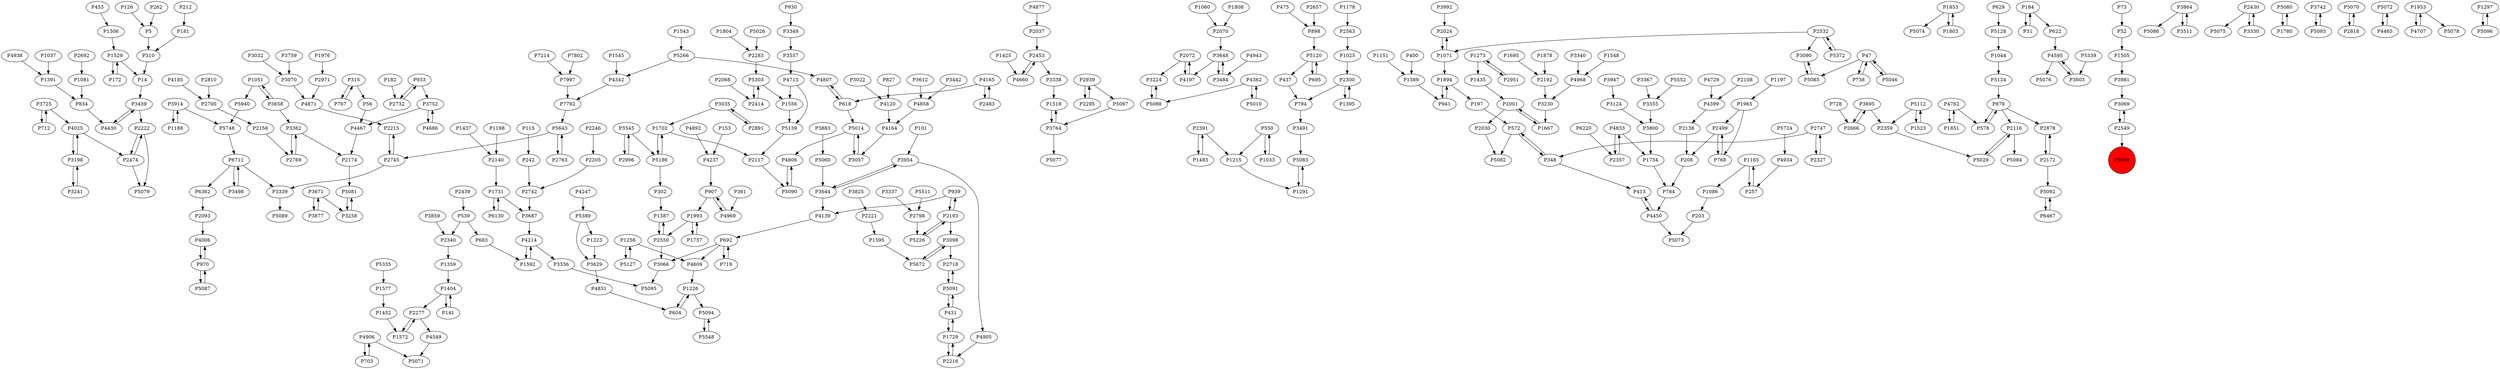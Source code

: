 digraph {
	P181 -> P310
	P1306 -> P1529
	P2971 -> P4871
	P3022 -> P4120
	P1256 -> P5127
	P4877 -> P2037
	P2072 -> P4197
	P5303 -> P1556
	P2300 -> P1395
	P1702 -> P5186
	P1731 -> P3687
	P3992 -> P2024
	P1165 -> P257
	P4450 -> P5073
	P172 -> P1529
	P437 -> P794
	P2327 -> P2747
	P939 -> P2193
	P242 -> P2742
	P2300 -> P794
	P1853 -> P5074
	P604 -> P1226
	P1197 -> P1965
	P3491 -> P5083
	P4197 -> P2072
	P618 -> P5014
	P2192 -> P3230
	P3339 -> P5089
	P2747 -> P2327
	P5548 -> P5094
	P1425 -> P4660
	P1804 -> P2283
	P3648 -> P4197
	P2700 -> P2158
	P3198 -> P4025
	P3658 -> P3362
	P2222 -> P2474
	P4871 -> P2215
	P203 -> P5073
	P4729 -> P4399
	P3258 -> P5081
	P212 -> P181
	P2108 -> P4399
	P2763 -> P5643
	P5266 -> P4807
	P3362 -> P2769
	P970 -> P5087
	P3883 -> P5060
	P1894 -> P197
	P2295 -> P2939
	P5128 -> P1044
	P4968 -> P3230
	P1993 -> P1757
	P5643 -> P2745
	P184 -> P31
	P1731 -> P6130
	P2222 -> P5079
	P1505 -> P3981
	P572 -> P5082
	P5087 -> P970
	P6711 -> P3339
	P2439 -> P539
	P184 -> P622
	P1404 -> P141
	P2070 -> P3648
	P5120 -> P437
	P1878 -> P2192
	P1894 -> P941
	P4833 -> P1734
	P3069 -> P2549
	P2221 -> P1595
	P2072 -> P3224
	P3864 -> P5086
	P2430 -> P5075
	P2666 -> P3695
	P141 -> P1404
	P1965 -> P768
	P2939 -> P5097
	P1437 -> P2140
	P827 -> P4120
	P5060 -> P3644
	P3981 -> P3069
	P2277 -> P4549
	P5080 -> P1780
	P3914 -> P1188
	P728 -> P2666
	P618 -> P4807
	P431 -> P1729
	P2499 -> P768
	P1044 -> P5124
	P2532 -> P5372
	P3511 -> P3864
	P126 -> P5
	P262 -> P5
	P1188 -> P3914
	P5029 -> P2116
	P5112 -> P2359
	P3545 -> P2996
	P5335 -> P1577
	P6362 -> P2093
	P4120 -> P4164
	P1273 -> P1435
	P3644 -> P3954
	P5097 -> P3764
	P2549 -> P3069
	P4237 -> P907
	P4214 -> P1592
	P1071 -> P1894
	P1572 -> P2277
	P1256 -> P4609
	P52 -> P1505
	P5748 -> P6711
	P208 -> P784
	P794 -> P3491
	P2563 -> P1025
	P907 -> P1993
	P1729 -> P431
	P1757 -> P1993
	P3338 -> P1518
	P2745 -> P3339
	P784 -> P4450
	P5226 -> P2193
	P2340 -> P1359
	P4549 -> P5071
	P1483 -> P2391
	P3337 -> P2798
	P4943 -> P3484
	P257 -> P1165
	P4833 -> P2357
	P101 -> P3954
	P3742 -> P5093
	P453 -> P1306
	P5266 -> P4342
	P1548 -> P4968
	P2878 -> P2172
	P5070 -> P2818
	P4934 -> P257
	P5083 -> P1291
	P1803 -> P1853
	P3070 -> P4871
	P4139 -> P692
	P5072 -> P4465
	P413 -> P4450
	P767 -> P315
	P1051 -> P3658
	P539 -> P2340
	P5511 -> P2798
	P6711 -> P6362
	P1577 -> P1452
	P4342 -> P7792
	P5372 -> P2532
	P3800 -> P1734
	P1543 -> P5266
	P4831 -> P604
	P4165 -> P618
	P2453 -> P4660
	P4713 -> P1556
	P302 -> P1387
	P930 -> P3349
	P879 -> P2878
	P1953 -> P4707
	P3124 -> P3800
	P3066 -> P5095
	P4938 -> P1391
	P4595 -> P5076
	P4164 -> P3057
	P431 -> P5091
	P6467 -> P5092
	P6220 -> P2357
	P1435 -> P2001
	P2174 -> P5081
	P5552 -> P3355
	P1025 -> P2300
	P5091 -> P2718
	P5186 -> P302
	P907 -> P4969
	P712 -> P3725
	P4362 -> P5088
	P1051 -> P5940
	P7214 -> P7997
	P2116 -> P5029
	P3224 -> P5088
	P4399 -> P2138
	P182 -> P2732
	P2810 -> P2700
	P2030 -> P5082
	P5092 -> P6467
	P1734 -> P784
	P3330 -> P2430
	P1953 -> P5078
	P1165 -> P1086
	P1965 -> P2499
	P2193 -> P3098
	P315 -> P56
	P703 -> P4906
	P4858 -> P4164
	P3658 -> P1051
	P475 -> P898
	P3947 -> P3124
	P692 -> P4609
	P5389 -> P1223
	P4362 -> P5010
	P1391 -> P834
	P1178 -> P2563
	P4185 -> P2700
	P3612 -> P4858
	P2246 -> P2205
	P2747 -> P348
	P5724 -> P4934
	P4609 -> P1226
	P2483 -> P4165
	P970 -> P4006
	P4214 -> P3336
	P1297 -> P5096
	P4465 -> P5072
	P1523 -> P5112
	P2549 -> P5069
	P3864 -> P3511
	P2215 -> P2745
	P2657 -> P898
	P348 -> P572
	P1226 -> P5094
	P2532 -> P1071
	P879 -> P578
	P4595 -> P3603
	P2359 -> P5029
	P578 -> P879
	P3035 -> P2891
	P3439 -> P2222
	P2283 -> P5303
	P572 -> P348
	P550 -> P1033
	P3498 -> P6711
	P3954 -> P3644
	P3098 -> P2718
	P695 -> P5120
	P4892 -> P4237
	P3336 -> P5095
	P7997 -> P7792
	P2474 -> P2222
	P3752 -> P4686
	P4686 -> P3752
	P1060 -> P2070
	P3032 -> P3070
	P3367 -> P3355
	P3340 -> P4968
	P4906 -> P5071
	P5 -> P310
	P2692 -> P1081
	P2001 -> P2030
	P3725 -> P4025
	P4707 -> P1953
	P2172 -> P2878
	P2172 -> P5092
	P1291 -> P5083
	P348 -> P413
	P1851 -> P4762
	P622 -> P4595
	P3764 -> P5077
	P2216 -> P1729
	P1729 -> P2216
	P3825 -> P2221
	P400 -> P1389
	P3695 -> P2666
	P3362 -> P2174
	P197 -> P572
	P2391 -> P1483
	P1993 -> P2550
	P3545 -> P5186
	P3914 -> P5748
	P5112 -> P1523
	P2939 -> P2295
	P1667 -> P2001
	P3877 -> P3671
	P1556 -> P5139
	P5127 -> P1256
	P3859 -> P2340
	P3687 -> P4214
	P3035 -> P1702
	P3230 -> P1667
	P4247 -> P5389
	P5120 -> P695
	P4762 -> P1851
	P933 -> P2732
	P1404 -> P2277
	P3648 -> P3484
	P2996 -> P3545
	P4762 -> P578
	P2193 -> P939
	P3725 -> P712
	P14 -> P3439
	P1595 -> P5672
	P1780 -> P5080
	P3752 -> P4467
	P5124 -> P879
	P5046 -> P47
	P3557 -> P4713
	P879 -> P2116
	P629 -> P5128
	P834 -> P4430
	P2742 -> P3687
	P1545 -> P4342
	P3954 -> P4905
	P1226 -> P604
	P1695 -> P2192
	P3442 -> P4858
	P683 -> P1592
	P5026 -> P2283
	P3671 -> P3258
	P2951 -> P1273
	P3764 -> P1518
	P361 -> P4969
	P768 -> P2499
	P4165 -> P2483
	P1198 -> P2140
	P1273 -> P2951
	P2532 -> P3090
	P4025 -> P2474
	P315 -> P767
	P153 -> P4237
	P2798 -> P5226
	P5303 -> P2414
	P5186 -> P1702
	P2769 -> P3362
	P2205 -> P2742
	P3198 -> P3241
	P4450 -> P413
	P2158 -> P2769
	P2024 -> P1071
	P1033 -> P550
	P2277 -> P1572
	P1387 -> P2550
	P4905 -> P2216
	P5014 -> P4806
	P1395 -> P2300
	P4025 -> P3198
	P1452 -> P1572
	P2453 -> P3338
	P939 -> P4139
	P692 -> P719
	P5081 -> P3258
	P1086 -> P203
	P6711 -> P3498
	P1592 -> P4214
	P47 -> P5085
	P2001 -> P1667
	P2474 -> P5079
	P3057 -> P5014
	P1359 -> P1404
	P898 -> P5120
	P5085 -> P3090
	P2138 -> P208
	P692 -> P3066
	P2499 -> P208
	P3098 -> P5672
	P2068 -> P2414
	P2550 -> P3066
	P3644 -> P4139
	P7802 -> P7997
	P539 -> P683
	P1808 -> P2070
	P1976 -> P2971
	P2818 -> P5070
	P5389 -> P3629
	P5093 -> P3742
	P3349 -> P3557
	P5096 -> P1297
	P2414 -> P5303
	P5339 -> P3603
	P5139 -> P2117
	P6130 -> P1731
	P2430 -> P3330
	P2732 -> P933
	P1215 -> P1291
	P4806 -> P5090
	P5094 -> P5548
	P3695 -> P2359
	P5010 -> P4362
	P1151 -> P1389
	P5090 -> P4806
	P73 -> P52
	P1071 -> P2024
	P5091 -> P431
	P2193 -> P5226
	P4006 -> P970
	P2718 -> P5091
	P3629 -> P4831
	P2391 -> P1215
	P47 -> P5046
	P7792 -> P5643
	P2037 -> P2453
	P4660 -> P2453
	P2093 -> P4006
	P3355 -> P3800
	P1529 -> P172
	P3484 -> P3648
	P31 -> P184
	P1081 -> P834
	P2116 -> P5084
	P1853 -> P1803
	P1702 -> P2117
	P47 -> P738
	P5014 -> P3057
	P719 -> P692
	P5643 -> P2763
	P4807 -> P618
	P1037 -> P1391
	P115 -> P242
	P3759 -> P3070
	P56 -> P4467
	P4713 -> P5139
	P2745 -> P2215
	P3671 -> P3877
	P3241 -> P3198
	P3439 -> P4430
	P5088 -> P3224
	P4430 -> P3439
	P2140 -> P1731
	P1389 -> P941
	P4906 -> P703
	P933 -> P3752
	P3603 -> P4595
	P2117 -> P5090
	P2550 -> P1387
	P738 -> P47
	P550 -> P1215
	P310 -> P14
	P2891 -> P3035
	P1518 -> P3764
	P1529 -> P14
	P1223 -> P3629
	P941 -> P1894
	P2357 -> P4833
	P5672 -> P3098
	P4969 -> P907
	P5940 -> P5748
	P4467 -> P2174
	P3090 -> P5085
	P5069 [shape=circle]
	P5069 [style=filled]
	P5069 [fillcolor=red]
}